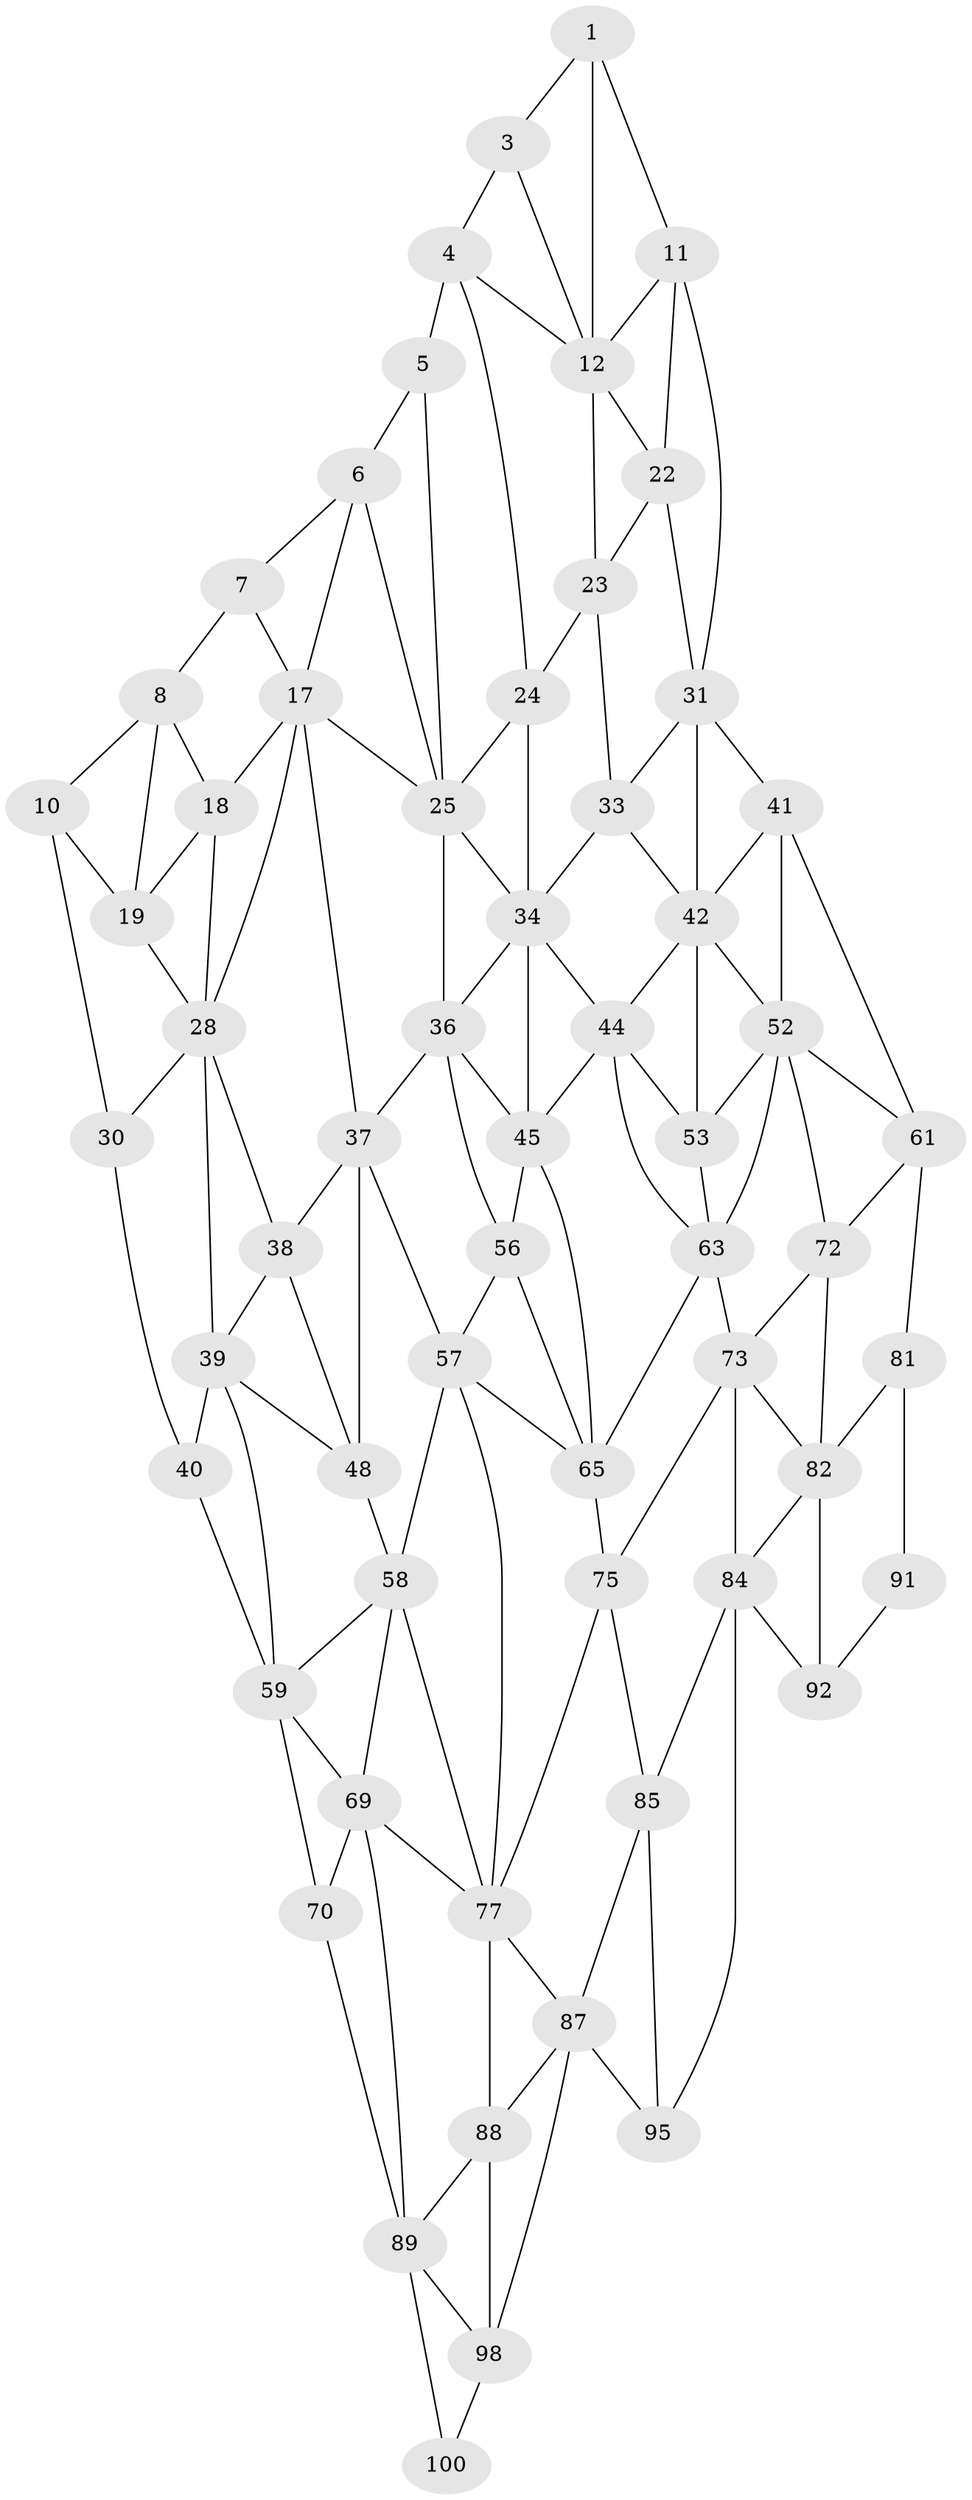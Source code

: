 // original degree distribution, {2: 0.04, 3: 0.32, 4: 0.64}
// Generated by graph-tools (version 1.1) at 2025/11/02/21/25 10:11:11]
// undirected, 59 vertices, 127 edges
graph export_dot {
graph [start="1"]
  node [color=gray90,style=filled];
  1 [super="+2"];
  3;
  4 [super="+14"];
  5 [super="+15"];
  6 [super="+16"];
  7;
  8 [super="+9"];
  10 [super="+20"];
  11 [super="+21"];
  12 [super="+13"];
  17 [super="+27"];
  18;
  19;
  22;
  23;
  24;
  25 [super="+26"];
  28 [super="+29"];
  30;
  31 [super="+32"];
  33;
  34 [super="+35"];
  36 [super="+46"];
  37 [super="+47"];
  38;
  39 [super="+49"];
  40 [super="+50"];
  41 [super="+51"];
  42 [super="+43"];
  44 [super="+54"];
  45 [super="+55"];
  48;
  52 [super="+62"];
  53;
  56;
  57 [super="+67"];
  58 [super="+68"];
  59 [super="+60"];
  61 [super="+71"];
  63 [super="+64"];
  65 [super="+66"];
  69 [super="+79"];
  70 [super="+80"];
  72;
  73 [super="+74"];
  75 [super="+76"];
  77 [super="+78"];
  81;
  82 [super="+83"];
  84 [super="+94"];
  85 [super="+86"];
  87 [super="+97"];
  88;
  89 [super="+90"];
  91;
  92 [super="+93"];
  95 [super="+96"];
  98 [super="+99"];
  100;
  1 -- 11;
  1 -- 3;
  1 -- 12;
  3 -- 4;
  3 -- 12;
  4 -- 5 [weight=2];
  4 -- 24;
  4 -- 12;
  5 -- 6 [weight=2];
  5 -- 25;
  6 -- 7;
  6 -- 17;
  6 -- 25;
  7 -- 17;
  7 -- 8;
  8 -- 18;
  8 -- 10;
  8 -- 19;
  10 -- 19;
  10 -- 30;
  11 -- 12;
  11 -- 22;
  11 -- 31;
  12 -- 22;
  12 -- 23;
  17 -- 18;
  17 -- 28;
  17 -- 37;
  17 -- 25;
  18 -- 28;
  18 -- 19;
  19 -- 28;
  22 -- 23;
  22 -- 31;
  23 -- 33;
  23 -- 24;
  24 -- 34;
  24 -- 25;
  25 -- 36;
  25 -- 34;
  28 -- 38;
  28 -- 30;
  28 -- 39;
  30 -- 40;
  31 -- 41;
  31 -- 33;
  31 -- 42;
  33 -- 34;
  33 -- 42;
  34 -- 44;
  34 -- 36;
  34 -- 45;
  36 -- 37 [weight=2];
  36 -- 56;
  36 -- 45;
  37 -- 38;
  37 -- 48;
  37 -- 57;
  38 -- 48;
  38 -- 39;
  39 -- 40 [weight=2];
  39 -- 48;
  39 -- 59;
  40 -- 59;
  41 -- 42;
  41 -- 52;
  41 -- 61;
  42 -- 52;
  42 -- 44;
  42 -- 53;
  44 -- 45 [weight=2];
  44 -- 53;
  44 -- 63;
  45 -- 56;
  45 -- 65;
  48 -- 58;
  52 -- 53;
  52 -- 72;
  52 -- 61;
  52 -- 63;
  53 -- 63;
  56 -- 57;
  56 -- 65;
  57 -- 58 [weight=2];
  57 -- 65;
  57 -- 77;
  58 -- 59;
  58 -- 69;
  58 -- 77;
  59 -- 69;
  59 -- 70;
  61 -- 72;
  61 -- 81;
  63 -- 73 [weight=2];
  63 -- 65;
  65 -- 75 [weight=2];
  69 -- 70 [weight=2];
  69 -- 89;
  69 -- 77;
  70 -- 89;
  72 -- 82;
  72 -- 73;
  73 -- 82;
  73 -- 75;
  73 -- 84;
  75 -- 85 [weight=2];
  75 -- 77;
  77 -- 87;
  77 -- 88;
  81 -- 91;
  81 -- 82;
  82 -- 92 [weight=2];
  82 -- 84;
  84 -- 85;
  84 -- 95;
  84 -- 92;
  85 -- 95 [weight=2];
  85 -- 87;
  87 -- 88;
  87 -- 98;
  87 -- 95;
  88 -- 98;
  88 -- 89;
  89 -- 100;
  89 -- 98;
  91 -- 92;
  98 -- 100;
}
